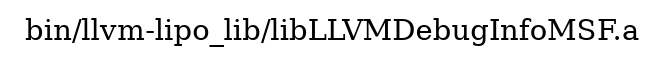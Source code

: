 digraph "bin/llvm-lipo_lib/libLLVMDebugInfoMSF.a" {
	label="bin/llvm-lipo_lib/libLLVMDebugInfoMSF.a";
	rankdir=LR;

}
